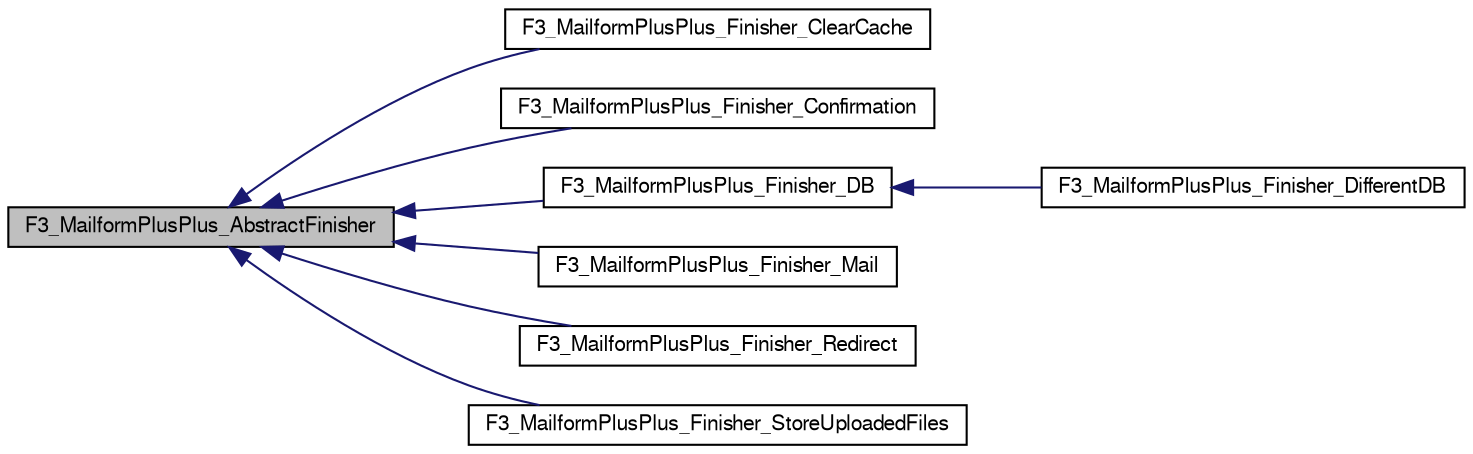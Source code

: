 digraph G
{
  edge [fontname="FreeSans",fontsize="10",labelfontname="FreeSans",labelfontsize="10"];
  node [fontname="FreeSans",fontsize="10",shape=record];
  rankdir=LR;
  Node1 [label="F3_MailformPlusPlus_AbstractFinisher",height=0.2,width=0.4,color="black", fillcolor="grey75", style="filled" fontcolor="black"];
  Node1 -> Node2 [dir=back,color="midnightblue",fontsize="10",style="solid",fontname="FreeSans"];
  Node2 [label="F3_MailformPlusPlus_Finisher_ClearCache",height=0.2,width=0.4,color="black", fillcolor="white", style="filled",URL="$d3/d33/class_f3___mailform_plus_plus___finisher___clear_cache.html"];
  Node1 -> Node3 [dir=back,color="midnightblue",fontsize="10",style="solid",fontname="FreeSans"];
  Node3 [label="F3_MailformPlusPlus_Finisher_Confirmation",height=0.2,width=0.4,color="black", fillcolor="white", style="filled",URL="$da/da4/class_f3___mailform_plus_plus___finisher___confirmation.html"];
  Node1 -> Node4 [dir=back,color="midnightblue",fontsize="10",style="solid",fontname="FreeSans"];
  Node4 [label="F3_MailformPlusPlus_Finisher_DB",height=0.2,width=0.4,color="black", fillcolor="white", style="filled",URL="$de/d50/class_f3___mailform_plus_plus___finisher___d_b.html"];
  Node4 -> Node5 [dir=back,color="midnightblue",fontsize="10",style="solid",fontname="FreeSans"];
  Node5 [label="F3_MailformPlusPlus_Finisher_DifferentDB",height=0.2,width=0.4,color="black", fillcolor="white", style="filled",URL="$db/d0e/class_f3___mailform_plus_plus___finisher___different_d_b.html"];
  Node1 -> Node6 [dir=back,color="midnightblue",fontsize="10",style="solid",fontname="FreeSans"];
  Node6 [label="F3_MailformPlusPlus_Finisher_Mail",height=0.2,width=0.4,color="black", fillcolor="white", style="filled",URL="$d7/de6/class_f3___mailform_plus_plus___finisher___mail.html"];
  Node1 -> Node7 [dir=back,color="midnightblue",fontsize="10",style="solid",fontname="FreeSans"];
  Node7 [label="F3_MailformPlusPlus_Finisher_Redirect",height=0.2,width=0.4,color="black", fillcolor="white", style="filled",URL="$d9/db5/class_f3___mailform_plus_plus___finisher___redirect.html"];
  Node1 -> Node8 [dir=back,color="midnightblue",fontsize="10",style="solid",fontname="FreeSans"];
  Node8 [label="F3_MailformPlusPlus_Finisher_StoreUploadedFiles",height=0.2,width=0.4,color="black", fillcolor="white", style="filled",URL="$db/d2f/class_f3___mailform_plus_plus___finisher___store_uploaded_files.html"];
}
